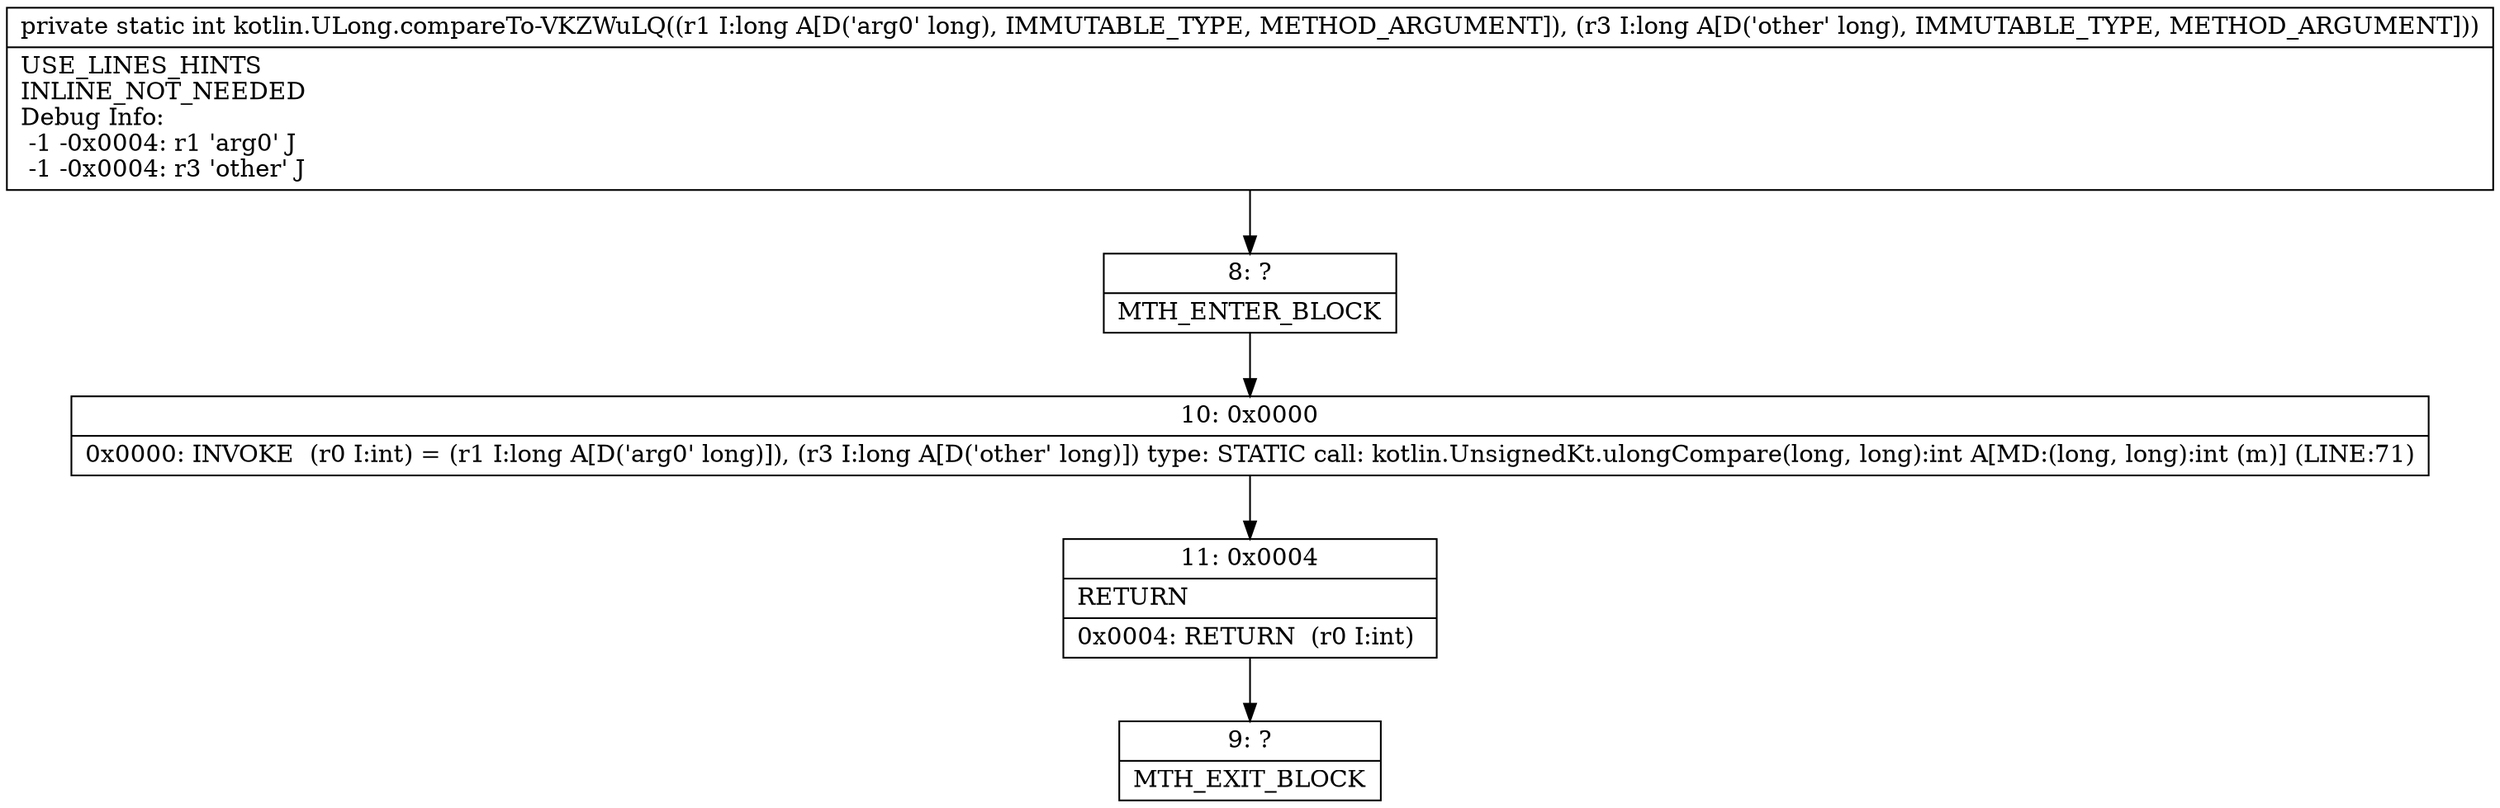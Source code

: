 digraph "CFG forkotlin.ULong.compareTo\-VKZWuLQ(JJ)I" {
Node_8 [shape=record,label="{8\:\ ?|MTH_ENTER_BLOCK\l}"];
Node_10 [shape=record,label="{10\:\ 0x0000|0x0000: INVOKE  (r0 I:int) = (r1 I:long A[D('arg0' long)]), (r3 I:long A[D('other' long)]) type: STATIC call: kotlin.UnsignedKt.ulongCompare(long, long):int A[MD:(long, long):int (m)] (LINE:71)\l}"];
Node_11 [shape=record,label="{11\:\ 0x0004|RETURN\l|0x0004: RETURN  (r0 I:int) \l}"];
Node_9 [shape=record,label="{9\:\ ?|MTH_EXIT_BLOCK\l}"];
MethodNode[shape=record,label="{private static int kotlin.ULong.compareTo\-VKZWuLQ((r1 I:long A[D('arg0' long), IMMUTABLE_TYPE, METHOD_ARGUMENT]), (r3 I:long A[D('other' long), IMMUTABLE_TYPE, METHOD_ARGUMENT]))  | USE_LINES_HINTS\lINLINE_NOT_NEEDED\lDebug Info:\l  \-1 \-0x0004: r1 'arg0' J\l  \-1 \-0x0004: r3 'other' J\l}"];
MethodNode -> Node_8;Node_8 -> Node_10;
Node_10 -> Node_11;
Node_11 -> Node_9;
}

